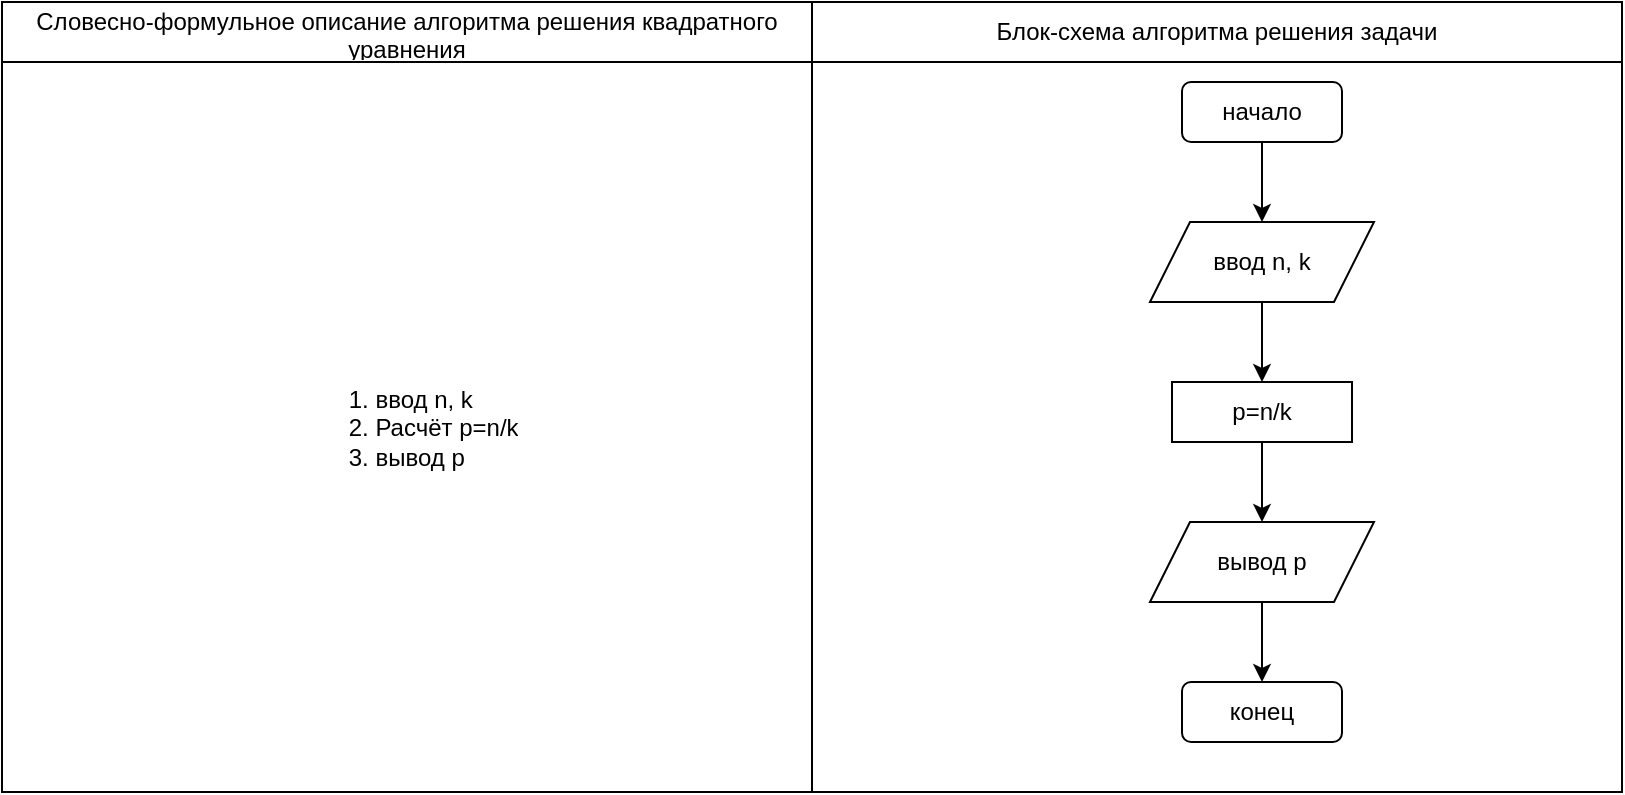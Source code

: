 <mxfile version="15.1.4" type="device"><diagram id="mKKq3nAVelS1bPFlWMbB" name="Page-1"><mxGraphModel dx="1038" dy="1733" grid="1" gridSize="10" guides="1" tooltips="1" connect="1" arrows="1" fold="1" page="1" pageScale="1" pageWidth="827" pageHeight="1169" math="0" shadow="0"><root><mxCell id="0"/><mxCell id="1" parent="0"/><mxCell id="b0PZ8-9LCGhG9SWKPjEV-10" value="" style="shape=table;startSize=0;container=1;collapsible=0;childLayout=tableLayout;" vertex="1" parent="1"><mxGeometry x="10" y="-1160" width="810" height="395" as="geometry"/></mxCell><mxCell id="b0PZ8-9LCGhG9SWKPjEV-11" value="" style="shape=partialRectangle;collapsible=0;dropTarget=0;pointerEvents=0;fillColor=none;top=0;left=0;bottom=0;right=0;points=[[0,0.5],[1,0.5]];portConstraint=eastwest;" vertex="1" parent="b0PZ8-9LCGhG9SWKPjEV-10"><mxGeometry width="810" height="30" as="geometry"/></mxCell><mxCell id="b0PZ8-9LCGhG9SWKPjEV-12" value="Словесно-формульное описание алгоритма решения квадратного уравнения" style="shape=partialRectangle;html=1;whiteSpace=wrap;connectable=0;overflow=hidden;fillColor=none;top=0;left=0;bottom=0;right=0;pointerEvents=1;" vertex="1" parent="b0PZ8-9LCGhG9SWKPjEV-11"><mxGeometry width="405" height="30" as="geometry"/></mxCell><mxCell id="b0PZ8-9LCGhG9SWKPjEV-13" value="Блок-схема алгоритма решения задачи" style="shape=partialRectangle;html=1;whiteSpace=wrap;connectable=0;overflow=hidden;fillColor=none;top=0;left=0;bottom=0;right=0;pointerEvents=1;" vertex="1" parent="b0PZ8-9LCGhG9SWKPjEV-11"><mxGeometry x="405" width="405" height="30" as="geometry"/></mxCell><mxCell id="b0PZ8-9LCGhG9SWKPjEV-14" value="" style="shape=partialRectangle;collapsible=0;dropTarget=0;pointerEvents=0;fillColor=none;top=0;left=0;bottom=0;right=0;points=[[0,0.5],[1,0.5]];portConstraint=eastwest;" vertex="1" parent="b0PZ8-9LCGhG9SWKPjEV-10"><mxGeometry y="30" width="810" height="365" as="geometry"/></mxCell><mxCell id="b0PZ8-9LCGhG9SWKPjEV-15" value="&lt;div align=&quot;left&quot;&gt;&lt;ol&gt;&lt;li&gt;ввод n, k&lt;/li&gt;&lt;li&gt;Расчёт p=n/k&lt;/li&gt;&lt;li&gt;вывод p&lt;br&gt;&lt;/li&gt;&lt;/ol&gt;&lt;/div&gt;" style="shape=partialRectangle;html=1;whiteSpace=wrap;connectable=0;overflow=hidden;fillColor=none;top=0;left=0;bottom=0;right=0;pointerEvents=1;" vertex="1" parent="b0PZ8-9LCGhG9SWKPjEV-14"><mxGeometry width="405" height="365" as="geometry"/></mxCell><mxCell id="b0PZ8-9LCGhG9SWKPjEV-16" value="" style="shape=partialRectangle;html=1;whiteSpace=wrap;connectable=0;overflow=hidden;fillColor=none;top=0;left=0;bottom=0;right=0;pointerEvents=1;" vertex="1" parent="b0PZ8-9LCGhG9SWKPjEV-14"><mxGeometry x="405" width="405" height="365" as="geometry"/></mxCell><mxCell id="b0PZ8-9LCGhG9SWKPjEV-2" style="edgeStyle=orthogonalEdgeStyle;rounded=0;orthogonalLoop=1;jettySize=auto;html=1;exitX=0.5;exitY=1;exitDx=0;exitDy=0;" edge="1" parent="1" source="b0PZ8-9LCGhG9SWKPjEV-1"><mxGeometry relative="1" as="geometry"><mxPoint x="640" y="-1050" as="targetPoint"/></mxGeometry></mxCell><mxCell id="b0PZ8-9LCGhG9SWKPjEV-1" value="начало" style="rounded=1;whiteSpace=wrap;html=1;" vertex="1" parent="1"><mxGeometry x="600" y="-1120" width="80" height="30" as="geometry"/></mxCell><mxCell id="b0PZ8-9LCGhG9SWKPjEV-4" style="edgeStyle=orthogonalEdgeStyle;rounded=0;orthogonalLoop=1;jettySize=auto;html=1;exitX=0.5;exitY=1;exitDx=0;exitDy=0;" edge="1" parent="1" source="b0PZ8-9LCGhG9SWKPjEV-3"><mxGeometry relative="1" as="geometry"><mxPoint x="640" y="-970" as="targetPoint"/></mxGeometry></mxCell><mxCell id="b0PZ8-9LCGhG9SWKPjEV-3" value="ввод n, k" style="shape=parallelogram;perimeter=parallelogramPerimeter;whiteSpace=wrap;html=1;fixedSize=1;" vertex="1" parent="1"><mxGeometry x="584" y="-1050" width="112" height="40" as="geometry"/></mxCell><mxCell id="b0PZ8-9LCGhG9SWKPjEV-6" style="edgeStyle=orthogonalEdgeStyle;rounded=0;orthogonalLoop=1;jettySize=auto;html=1;exitX=0.5;exitY=1;exitDx=0;exitDy=0;" edge="1" parent="1" source="b0PZ8-9LCGhG9SWKPjEV-5"><mxGeometry relative="1" as="geometry"><mxPoint x="640" y="-900" as="targetPoint"/></mxGeometry></mxCell><mxCell id="b0PZ8-9LCGhG9SWKPjEV-5" value="p=n/k" style="rounded=0;whiteSpace=wrap;html=1;" vertex="1" parent="1"><mxGeometry x="595" y="-970" width="90" height="30" as="geometry"/></mxCell><mxCell id="b0PZ8-9LCGhG9SWKPjEV-8" style="edgeStyle=orthogonalEdgeStyle;rounded=0;orthogonalLoop=1;jettySize=auto;html=1;exitX=0.5;exitY=1;exitDx=0;exitDy=0;" edge="1" parent="1" source="b0PZ8-9LCGhG9SWKPjEV-7"><mxGeometry relative="1" as="geometry"><mxPoint x="640" y="-820" as="targetPoint"/></mxGeometry></mxCell><mxCell id="b0PZ8-9LCGhG9SWKPjEV-7" value="вывод p" style="shape=parallelogram;perimeter=parallelogramPerimeter;whiteSpace=wrap;html=1;fixedSize=1;" vertex="1" parent="1"><mxGeometry x="584" y="-900" width="112" height="40" as="geometry"/></mxCell><mxCell id="b0PZ8-9LCGhG9SWKPjEV-9" value="конец" style="rounded=1;whiteSpace=wrap;html=1;" vertex="1" parent="1"><mxGeometry x="600" y="-820" width="80" height="30" as="geometry"/></mxCell></root></mxGraphModel></diagram></mxfile>